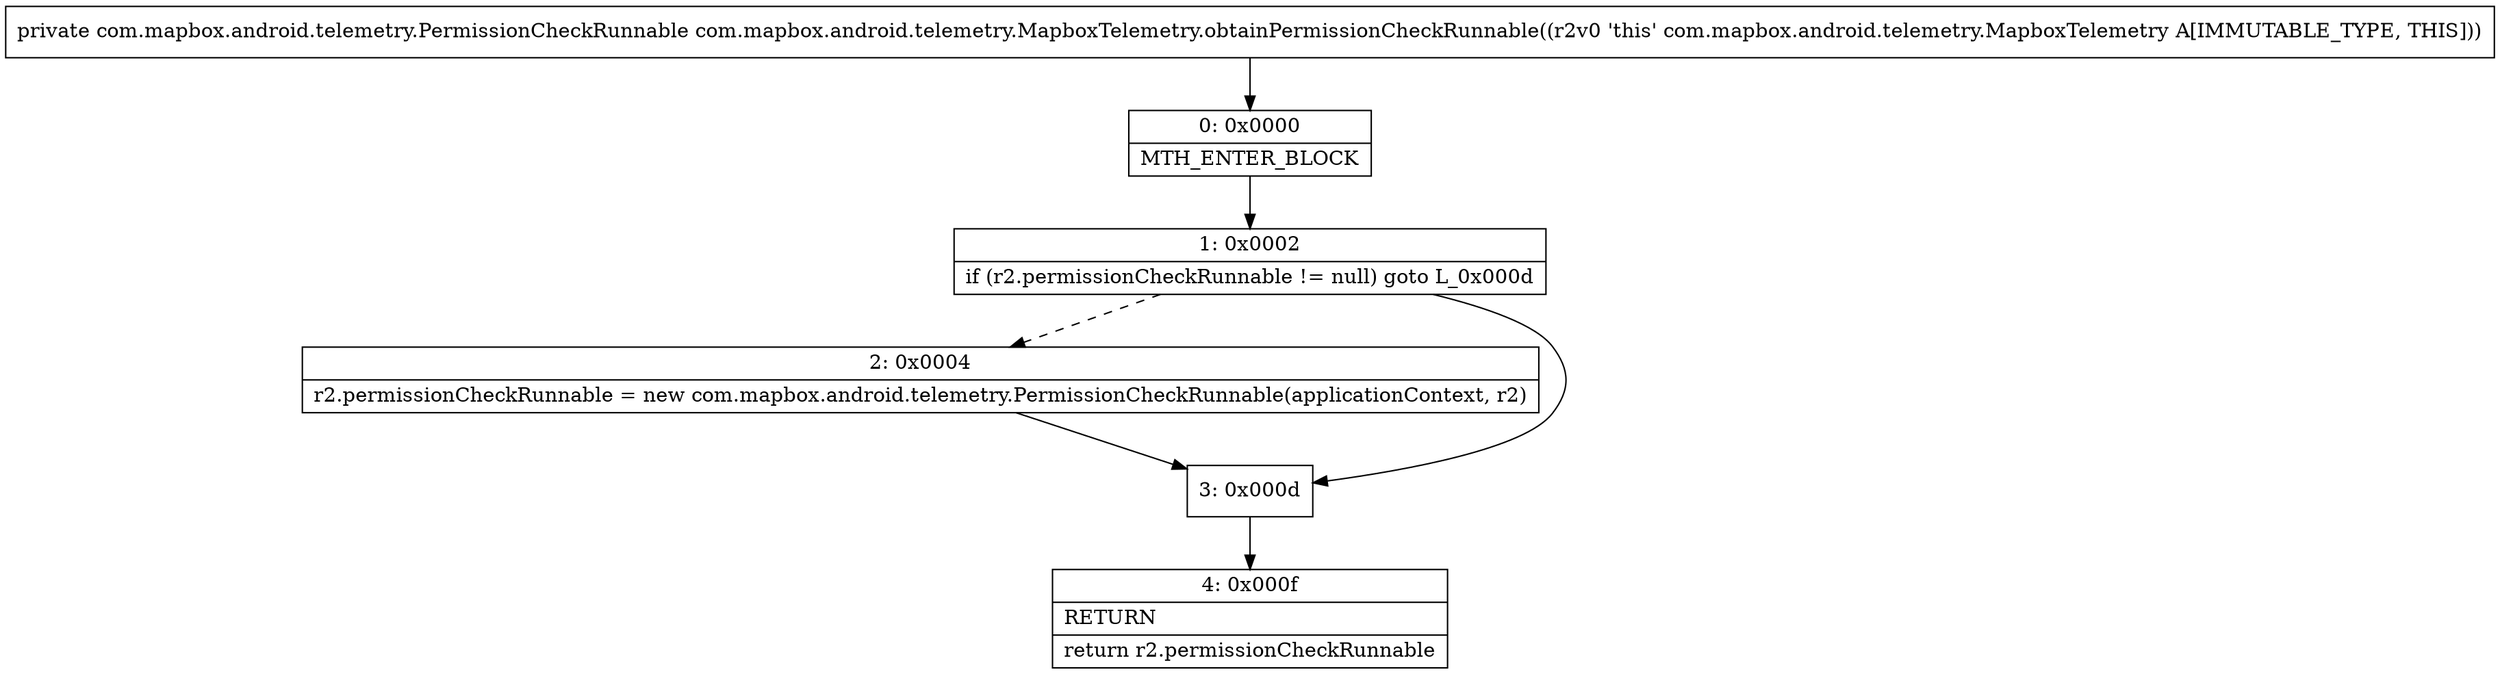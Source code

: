 digraph "CFG forcom.mapbox.android.telemetry.MapboxTelemetry.obtainPermissionCheckRunnable()Lcom\/mapbox\/android\/telemetry\/PermissionCheckRunnable;" {
Node_0 [shape=record,label="{0\:\ 0x0000|MTH_ENTER_BLOCK\l}"];
Node_1 [shape=record,label="{1\:\ 0x0002|if (r2.permissionCheckRunnable != null) goto L_0x000d\l}"];
Node_2 [shape=record,label="{2\:\ 0x0004|r2.permissionCheckRunnable = new com.mapbox.android.telemetry.PermissionCheckRunnable(applicationContext, r2)\l}"];
Node_3 [shape=record,label="{3\:\ 0x000d}"];
Node_4 [shape=record,label="{4\:\ 0x000f|RETURN\l|return r2.permissionCheckRunnable\l}"];
MethodNode[shape=record,label="{private com.mapbox.android.telemetry.PermissionCheckRunnable com.mapbox.android.telemetry.MapboxTelemetry.obtainPermissionCheckRunnable((r2v0 'this' com.mapbox.android.telemetry.MapboxTelemetry A[IMMUTABLE_TYPE, THIS])) }"];
MethodNode -> Node_0;
Node_0 -> Node_1;
Node_1 -> Node_2[style=dashed];
Node_1 -> Node_3;
Node_2 -> Node_3;
Node_3 -> Node_4;
}

